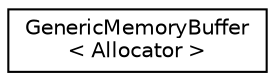 digraph "Graphical Class Hierarchy"
{
 // LATEX_PDF_SIZE
  edge [fontname="Helvetica",fontsize="10",labelfontname="Helvetica",labelfontsize="10"];
  node [fontname="Helvetica",fontsize="10",shape=record];
  rankdir="LR";
  Node0 [label="GenericMemoryBuffer\l\< Allocator \>",height=0.2,width=0.4,color="black", fillcolor="white", style="filled",URL="$struct_generic_memory_buffer.html",tooltip="Represents an in-memory output byte stream."];
}
